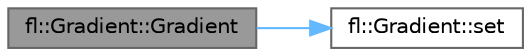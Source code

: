 digraph "fl::Gradient::Gradient"
{
 // INTERACTIVE_SVG=YES
 // LATEX_PDF_SIZE
  bgcolor="transparent";
  edge [fontname=Helvetica,fontsize=10,labelfontname=Helvetica,labelfontsize=10];
  node [fontname=Helvetica,fontsize=10,shape=box,height=0.2,width=0.4];
  rankdir="LR";
  Node1 [id="Node000001",label="fl::Gradient::Gradient",height=0.2,width=0.4,color="gray40", fillcolor="grey60", style="filled", fontcolor="black",tooltip=" "];
  Node1 -> Node2 [id="edge1_Node000001_Node000002",color="steelblue1",style="solid",tooltip=" "];
  Node2 [id="Node000002",label="fl::Gradient::set",height=0.2,width=0.4,color="grey40", fillcolor="white", style="filled",URL="$d0/d6b/classfl_1_1_gradient_a07780f0f173e9c35e0e71b00617a1c8a.html#a07780f0f173e9c35e0e71b00617a1c8a",tooltip=" "];
}
